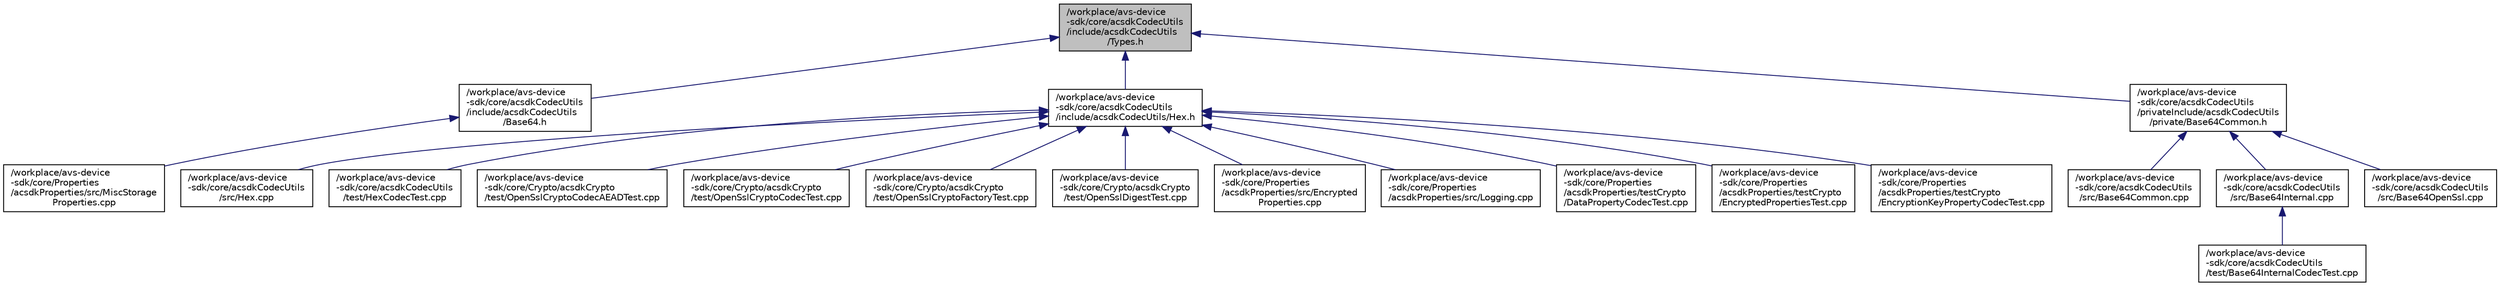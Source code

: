 digraph "/workplace/avs-device-sdk/core/acsdkCodecUtils/include/acsdkCodecUtils/Types.h"
{
 // LATEX_PDF_SIZE
  edge [fontname="Helvetica",fontsize="10",labelfontname="Helvetica",labelfontsize="10"];
  node [fontname="Helvetica",fontsize="10",shape=record];
  Node1 [label="/workplace/avs-device\l-sdk/core/acsdkCodecUtils\l/include/acsdkCodecUtils\l/Types.h",height=0.2,width=0.4,color="black", fillcolor="grey75", style="filled", fontcolor="black",tooltip=" "];
  Node1 -> Node2 [dir="back",color="midnightblue",fontsize="10",style="solid",fontname="Helvetica"];
  Node2 [label="/workplace/avs-device\l-sdk/core/acsdkCodecUtils\l/include/acsdkCodecUtils\l/Base64.h",height=0.2,width=0.4,color="black", fillcolor="white", style="filled",URL="$_base64_8h.html",tooltip=" "];
  Node2 -> Node3 [dir="back",color="midnightblue",fontsize="10",style="solid",fontname="Helvetica"];
  Node3 [label="/workplace/avs-device\l-sdk/core/Properties\l/acsdkProperties/src/MiscStorage\lProperties.cpp",height=0.2,width=0.4,color="black", fillcolor="white", style="filled",URL="$_misc_storage_properties_8cpp.html",tooltip=" "];
  Node1 -> Node4 [dir="back",color="midnightblue",fontsize="10",style="solid",fontname="Helvetica"];
  Node4 [label="/workplace/avs-device\l-sdk/core/acsdkCodecUtils\l/include/acsdkCodecUtils/Hex.h",height=0.2,width=0.4,color="black", fillcolor="white", style="filled",URL="$_hex_8h.html",tooltip=" "];
  Node4 -> Node5 [dir="back",color="midnightblue",fontsize="10",style="solid",fontname="Helvetica"];
  Node5 [label="/workplace/avs-device\l-sdk/core/acsdkCodecUtils\l/src/Hex.cpp",height=0.2,width=0.4,color="black", fillcolor="white", style="filled",URL="$_hex_8cpp.html",tooltip=" "];
  Node4 -> Node6 [dir="back",color="midnightblue",fontsize="10",style="solid",fontname="Helvetica"];
  Node6 [label="/workplace/avs-device\l-sdk/core/acsdkCodecUtils\l/test/HexCodecTest.cpp",height=0.2,width=0.4,color="black", fillcolor="white", style="filled",URL="$_hex_codec_test_8cpp.html",tooltip=" "];
  Node4 -> Node7 [dir="back",color="midnightblue",fontsize="10",style="solid",fontname="Helvetica"];
  Node7 [label="/workplace/avs-device\l-sdk/core/Crypto/acsdkCrypto\l/test/OpenSslCryptoCodecAEADTest.cpp",height=0.2,width=0.4,color="black", fillcolor="white", style="filled",URL="$_open_ssl_crypto_codec_a_e_a_d_test_8cpp.html",tooltip=" "];
  Node4 -> Node8 [dir="back",color="midnightblue",fontsize="10",style="solid",fontname="Helvetica"];
  Node8 [label="/workplace/avs-device\l-sdk/core/Crypto/acsdkCrypto\l/test/OpenSslCryptoCodecTest.cpp",height=0.2,width=0.4,color="black", fillcolor="white", style="filled",URL="$_open_ssl_crypto_codec_test_8cpp.html",tooltip=" "];
  Node4 -> Node9 [dir="back",color="midnightblue",fontsize="10",style="solid",fontname="Helvetica"];
  Node9 [label="/workplace/avs-device\l-sdk/core/Crypto/acsdkCrypto\l/test/OpenSslCryptoFactoryTest.cpp",height=0.2,width=0.4,color="black", fillcolor="white", style="filled",URL="$_open_ssl_crypto_factory_test_8cpp.html",tooltip=" "];
  Node4 -> Node10 [dir="back",color="midnightblue",fontsize="10",style="solid",fontname="Helvetica"];
  Node10 [label="/workplace/avs-device\l-sdk/core/Crypto/acsdkCrypto\l/test/OpenSslDigestTest.cpp",height=0.2,width=0.4,color="black", fillcolor="white", style="filled",URL="$_open_ssl_digest_test_8cpp.html",tooltip=" "];
  Node4 -> Node11 [dir="back",color="midnightblue",fontsize="10",style="solid",fontname="Helvetica"];
  Node11 [label="/workplace/avs-device\l-sdk/core/Properties\l/acsdkProperties/src/Encrypted\lProperties.cpp",height=0.2,width=0.4,color="black", fillcolor="white", style="filled",URL="$_encrypted_properties_8cpp.html",tooltip=" "];
  Node4 -> Node12 [dir="back",color="midnightblue",fontsize="10",style="solid",fontname="Helvetica"];
  Node12 [label="/workplace/avs-device\l-sdk/core/Properties\l/acsdkProperties/src/Logging.cpp",height=0.2,width=0.4,color="black", fillcolor="white", style="filled",URL="$_logging_8cpp.html",tooltip=" "];
  Node4 -> Node13 [dir="back",color="midnightblue",fontsize="10",style="solid",fontname="Helvetica"];
  Node13 [label="/workplace/avs-device\l-sdk/core/Properties\l/acsdkProperties/testCrypto\l/DataPropertyCodecTest.cpp",height=0.2,width=0.4,color="black", fillcolor="white", style="filled",URL="$_data_property_codec_test_8cpp.html",tooltip=" "];
  Node4 -> Node14 [dir="back",color="midnightblue",fontsize="10",style="solid",fontname="Helvetica"];
  Node14 [label="/workplace/avs-device\l-sdk/core/Properties\l/acsdkProperties/testCrypto\l/EncryptedPropertiesTest.cpp",height=0.2,width=0.4,color="black", fillcolor="white", style="filled",URL="$_encrypted_properties_test_8cpp.html",tooltip=" "];
  Node4 -> Node15 [dir="back",color="midnightblue",fontsize="10",style="solid",fontname="Helvetica"];
  Node15 [label="/workplace/avs-device\l-sdk/core/Properties\l/acsdkProperties/testCrypto\l/EncryptionKeyPropertyCodecTest.cpp",height=0.2,width=0.4,color="black", fillcolor="white", style="filled",URL="$_encryption_key_property_codec_test_8cpp.html",tooltip=" "];
  Node1 -> Node16 [dir="back",color="midnightblue",fontsize="10",style="solid",fontname="Helvetica"];
  Node16 [label="/workplace/avs-device\l-sdk/core/acsdkCodecUtils\l/privateInclude/acsdkCodecUtils\l/private/Base64Common.h",height=0.2,width=0.4,color="black", fillcolor="white", style="filled",URL="$_base64_common_8h.html",tooltip=" "];
  Node16 -> Node17 [dir="back",color="midnightblue",fontsize="10",style="solid",fontname="Helvetica"];
  Node17 [label="/workplace/avs-device\l-sdk/core/acsdkCodecUtils\l/src/Base64Common.cpp",height=0.2,width=0.4,color="black", fillcolor="white", style="filled",URL="$_base64_common_8cpp.html",tooltip=" "];
  Node16 -> Node18 [dir="back",color="midnightblue",fontsize="10",style="solid",fontname="Helvetica"];
  Node18 [label="/workplace/avs-device\l-sdk/core/acsdkCodecUtils\l/src/Base64Internal.cpp",height=0.2,width=0.4,color="black", fillcolor="white", style="filled",URL="$_base64_internal_8cpp.html",tooltip=" "];
  Node18 -> Node19 [dir="back",color="midnightblue",fontsize="10",style="solid",fontname="Helvetica"];
  Node19 [label="/workplace/avs-device\l-sdk/core/acsdkCodecUtils\l/test/Base64InternalCodecTest.cpp",height=0.2,width=0.4,color="black", fillcolor="white", style="filled",URL="$_base64_internal_codec_test_8cpp.html",tooltip=" "];
  Node16 -> Node20 [dir="back",color="midnightblue",fontsize="10",style="solid",fontname="Helvetica"];
  Node20 [label="/workplace/avs-device\l-sdk/core/acsdkCodecUtils\l/src/Base64OpenSsl.cpp",height=0.2,width=0.4,color="black", fillcolor="white", style="filled",URL="$_base64_open_ssl_8cpp.html",tooltip=" "];
}
